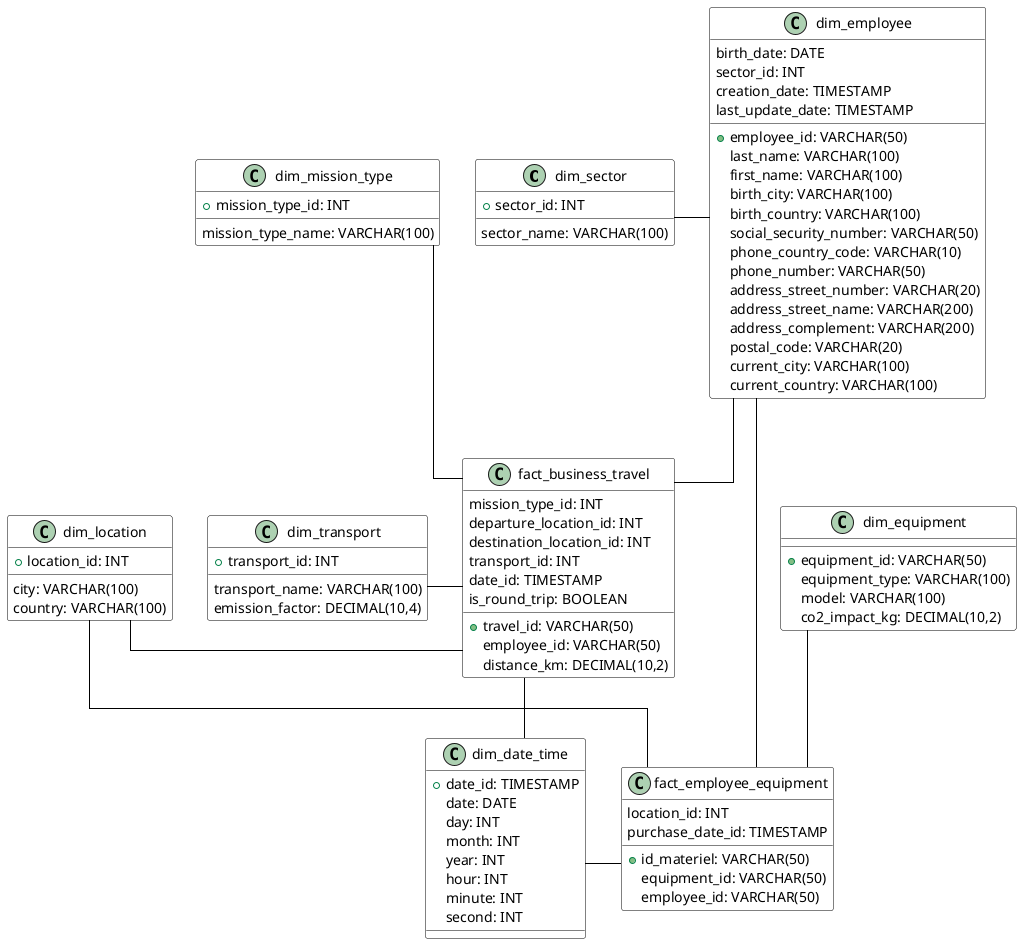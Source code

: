 @startuml Database Schema

' Set skin parameters for better visualization
skinparam linetype ortho
skinparam class {
    BackgroundColor White
    ArrowColor Black
    BorderColor Black
}

' Top row - Dimension tables
class "dim_sector" as sector {
    + sector_id: INT
    sector_name: VARCHAR(100)
}

class "dim_employee" as employee {
    + employee_id: VARCHAR(50)
    last_name: VARCHAR(100)
    first_name: VARCHAR(100)
    birth_date: DATE
    birth_city: VARCHAR(100)
    birth_country: VARCHAR(100)
    social_security_number: VARCHAR(50)
    phone_country_code: VARCHAR(10)
    phone_number: VARCHAR(50)
    address_street_number: VARCHAR(20)
    address_street_name: VARCHAR(200)
    address_complement: VARCHAR(200)
    postal_code: VARCHAR(20)
    current_city: VARCHAR(100)
    current_country: VARCHAR(100)
    sector_id: INT
    creation_date: TIMESTAMP
    last_update_date: TIMESTAMP
}

class "dim_equipment" as equipment {
    + equipment_id: VARCHAR(50)
    equipment_type: VARCHAR(100)
    model: VARCHAR(100)
    co2_impact_kg: DECIMAL(10,2)
}

' Bottom row - Fact tables and dimensions
class "dim_mission_type" as mission_type {
    + mission_type_id: INT
    mission_type_name: VARCHAR(100)
}

class "dim_transport" as transport {
    + transport_id: INT
    transport_name: VARCHAR(100)
    emission_factor: DECIMAL(10,4)
}

class "fact_business_travel" as business_travel {
    + travel_id: VARCHAR(50)
    employee_id: VARCHAR(50)
    mission_type_id: INT
    departure_location_id: INT
    destination_location_id: INT
    transport_id: INT
    date_id: TIMESTAMP
    distance_km: DECIMAL(10,2)
    is_round_trip: BOOLEAN
}

class "dim_location" as location {
    + location_id: INT
    city: VARCHAR(100)
    country: VARCHAR(100)
}

class "dim_date_time" as date_time {
    + date_id: TIMESTAMP
    date: DATE
    day: INT
    month: INT
    year: INT
    hour: INT
    minute: INT
    second: INT
}

class "fact_employee_equipment" as employee_equipment {
    + id_materiel: VARCHAR(50)
    equipment_id: VARCHAR(50)
    employee_id: VARCHAR(50)
    location_id: INT
    purchase_date_id: TIMESTAMP
}

' Layout
sector -[hidden]right- employee
employee -[hidden]right- equipment

mission_type -[hidden]right- transport
transport -[hidden]right- business_travel
business_travel -[hidden]right- location
location -[hidden]right- date_time
date_time -[hidden]right- employee_equipment

' Relationships
employee -- business_travel
employee -- employee_equipment
employee -- sector
mission_type -- business_travel
transport -- business_travel
date_time -- business_travel
location -- business_travel
location -- employee_equipment
equipment -- employee_equipment
date_time -- employee_equipment

@enduml 